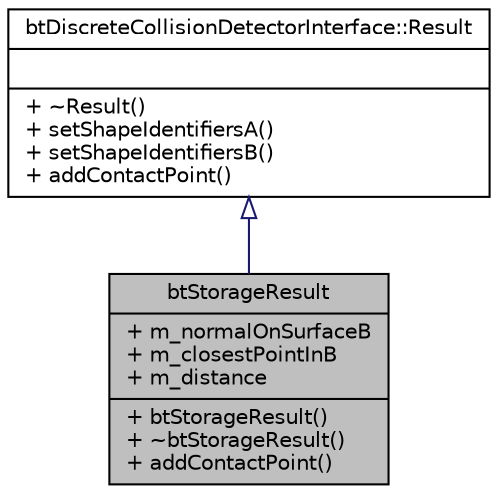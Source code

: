 digraph G
{
  edge [fontname="Helvetica",fontsize="10",labelfontname="Helvetica",labelfontsize="10"];
  node [fontname="Helvetica",fontsize="10",shape=record];
  Node1 [label="{btStorageResult\n|+ m_normalOnSurfaceB\l+ m_closestPointInB\l+ m_distance\l|+ btStorageResult()\l+ ~btStorageResult()\l+ addContactPoint()\l}",height=0.2,width=0.4,color="black", fillcolor="grey75", style="filled" fontcolor="black"];
  Node2 -> Node1 [dir=back,color="midnightblue",fontsize="10",style="solid",arrowtail="empty",fontname="Helvetica"];
  Node2 [label="{btDiscreteCollisionDetectorInterface::Result\n||+ ~Result()\l+ setShapeIdentifiersA()\l+ setShapeIdentifiersB()\l+ addContactPoint()\l}",height=0.2,width=0.4,color="black", fillcolor="white", style="filled",URL="$d6/d9c/structbtDiscreteCollisionDetectorInterface_1_1Result.html"];
}
